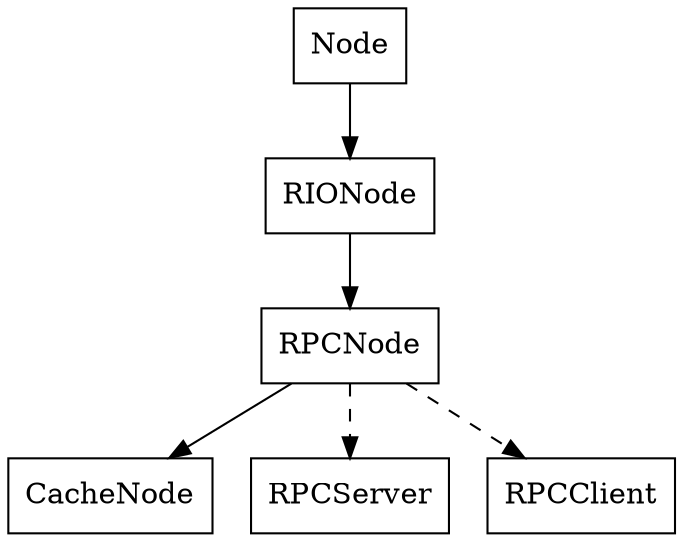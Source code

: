 digraph {
  0 [label="Node", shape="rect"]
  1 [label="RIONode", shape="rect"]
  2 [label="RPCNode", shape="rect"]
  3 [label="CacheNode", shape="rect"]

  4 [label="RPCServer", shape="rect"]
  5 [label="RPCClient", shape="rect"]

0->1
1->2

2->4 [style="dashed"]
2->5 [style="dashed"]

2->3

}
